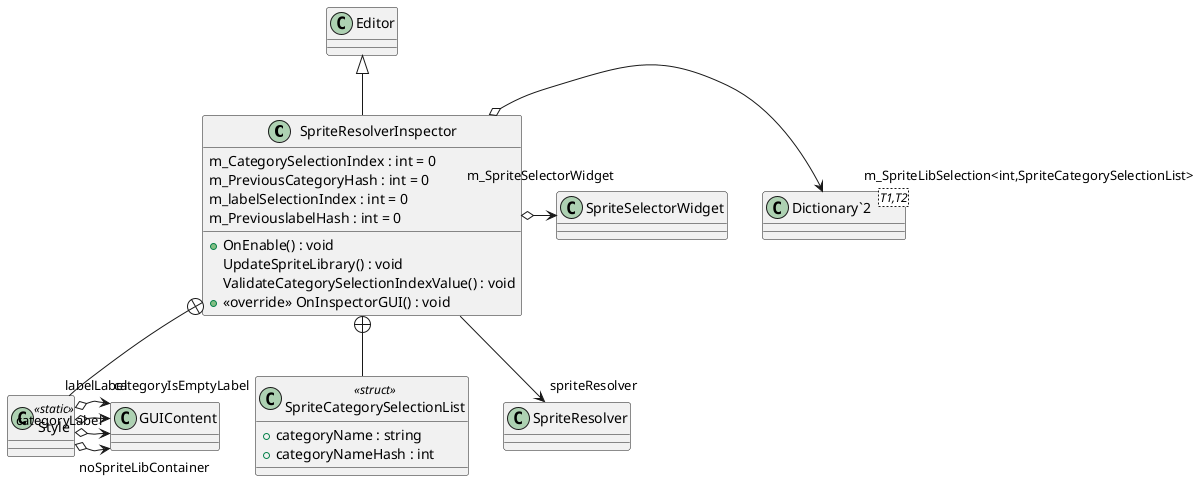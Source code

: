 @startuml
class SpriteResolverInspector {
    m_CategorySelectionIndex : int = 0
    m_PreviousCategoryHash : int = 0
    m_labelSelectionIndex : int = 0
    m_PreviouslabelHash : int = 0
    + OnEnable() : void
    UpdateSpriteLibrary() : void
    ValidateCategorySelectionIndexValue() : void
    + <<override>> OnInspectorGUI() : void
}
class Style <<static>> {
}
class SpriteCategorySelectionList <<struct>> {
    + categoryName : string
    + categoryNameHash : int
}
class "Dictionary`2"<T1,T2> {
}
Editor <|-- SpriteResolverInspector
SpriteResolverInspector o-> "m_SpriteLibSelection<int,SpriteCategorySelectionList>" "Dictionary`2"
SpriteResolverInspector o-> "m_SpriteSelectorWidget" SpriteSelectorWidget
SpriteResolverInspector --> "spriteResolver" SpriteResolver
SpriteResolverInspector +-- Style
Style o-> "noSpriteLibContainer" GUIContent
Style o-> "categoryLabel" GUIContent
Style o-> "labelLabel" GUIContent
Style o-> "categoryIsEmptyLabel" GUIContent
SpriteResolverInspector +-- SpriteCategorySelectionList
@enduml
